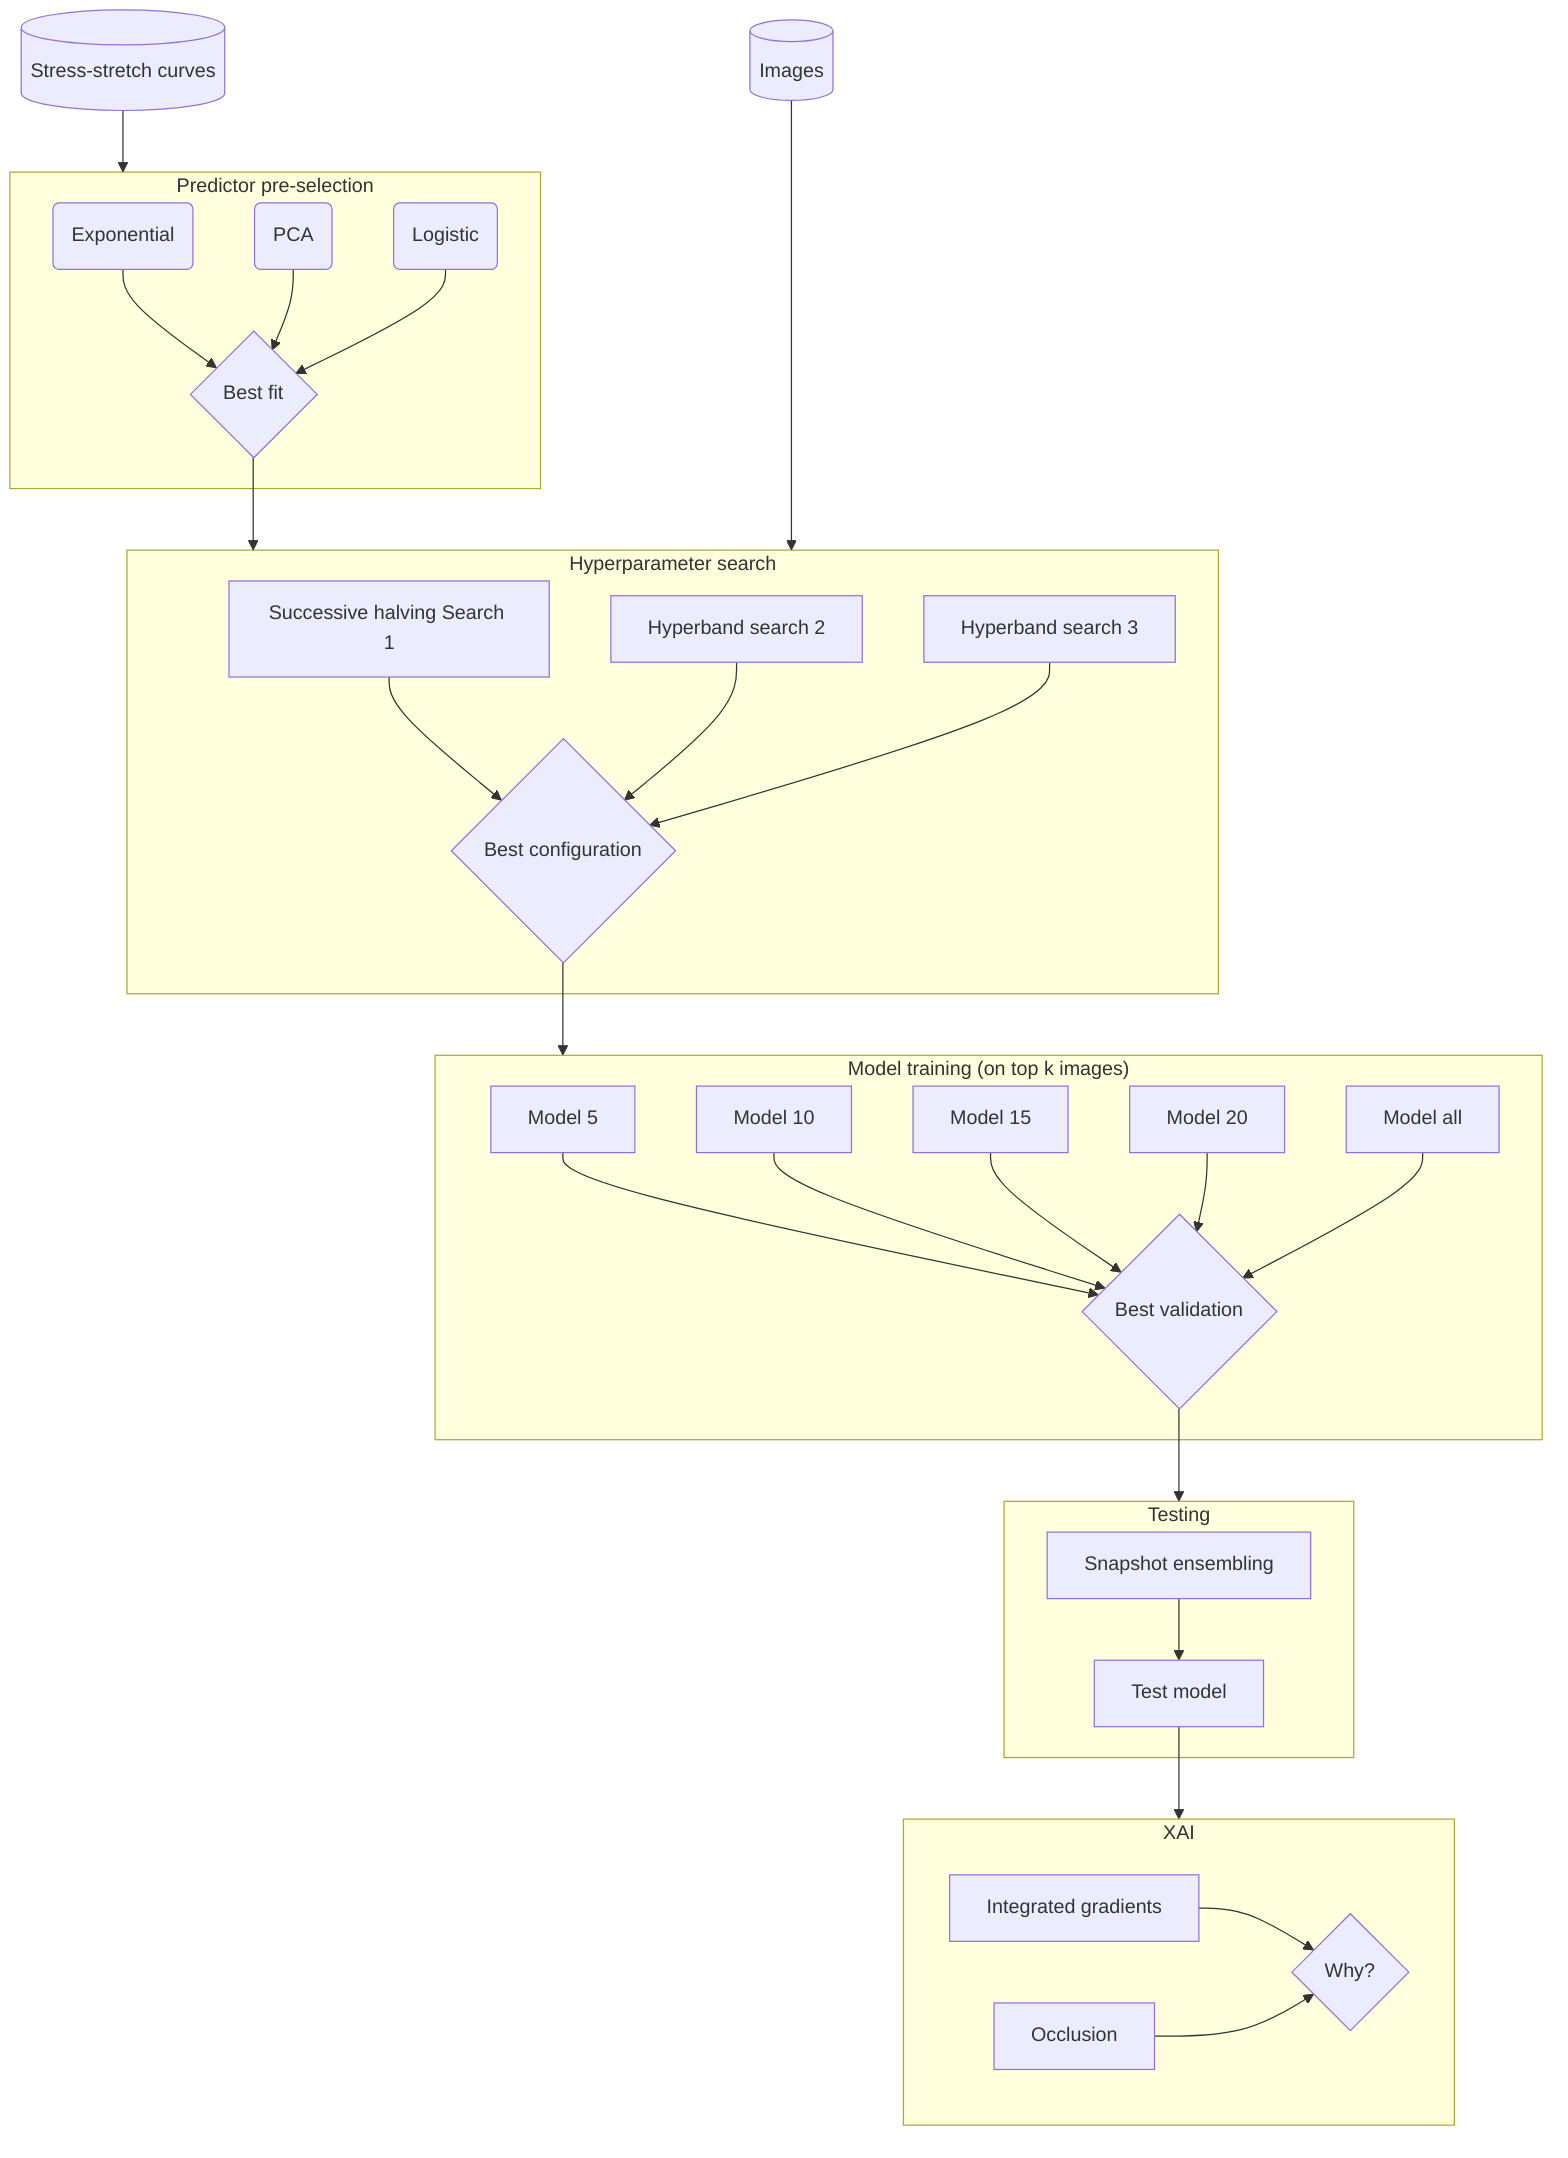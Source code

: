 %%{init: {'theme':'default', flowchart: {'htmlLabels': false}}}%%

flowchart TB
    %% nodes

    curves[(Stress-stretch curves)]

    subgraph predictor_pre_selection[Predictor pre-selection]
        exp(Exponential)
        pca(PCA)
        logistic(Logistic)
        best_fit{Best fit}
    end


    images[(Images)]

    subgraph hparam_search[Hyperparameter search]
        study1["Successive halving Search 1"]
        study2["Hyperband search 2"]
        study3["Hyperband search 3"]
        best_config{Best configuration}
    end

    subgraph training["Model training (on top k images)"]
        train5[Model 5]
        train10[Model 10]
        train15[Model 15]
        train20[Model 20]
        trainall[Model all]
        best_val{Best validation}
    end

    subgraph testing[Testing]
        ensemble[Snapshot ensembling]
        test[Test model]
    end

    subgraph xai[XAI]
        ig[Integrated gradients]
        occ[Occlusion]
        why{Why?}
    end

    %% Connections

    curves --> predictor_pre_selection
    exp & pca & logistic --> best_fit
    best_fit --> hparam_search
    images ----> hparam_search
    study1 & study2 & study3 --> best_config
    best_config --> training
    train5 & train10 & train15 & train20 & trainall --> best_val
    best_val --> testing
    ensemble --> test
    test --> xai
    ig & occ --> why